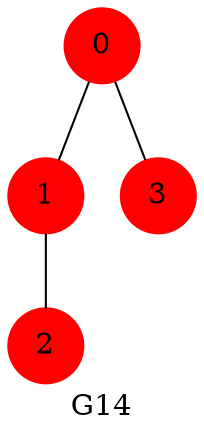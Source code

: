 strict graph G14 {
	graph [label=G14,
		name=G14
	];
	node [color=red,
		shape=circle,
		style=filled
	];
	0 -- 1;
	0 -- 3;
	1 -- 2;
}
